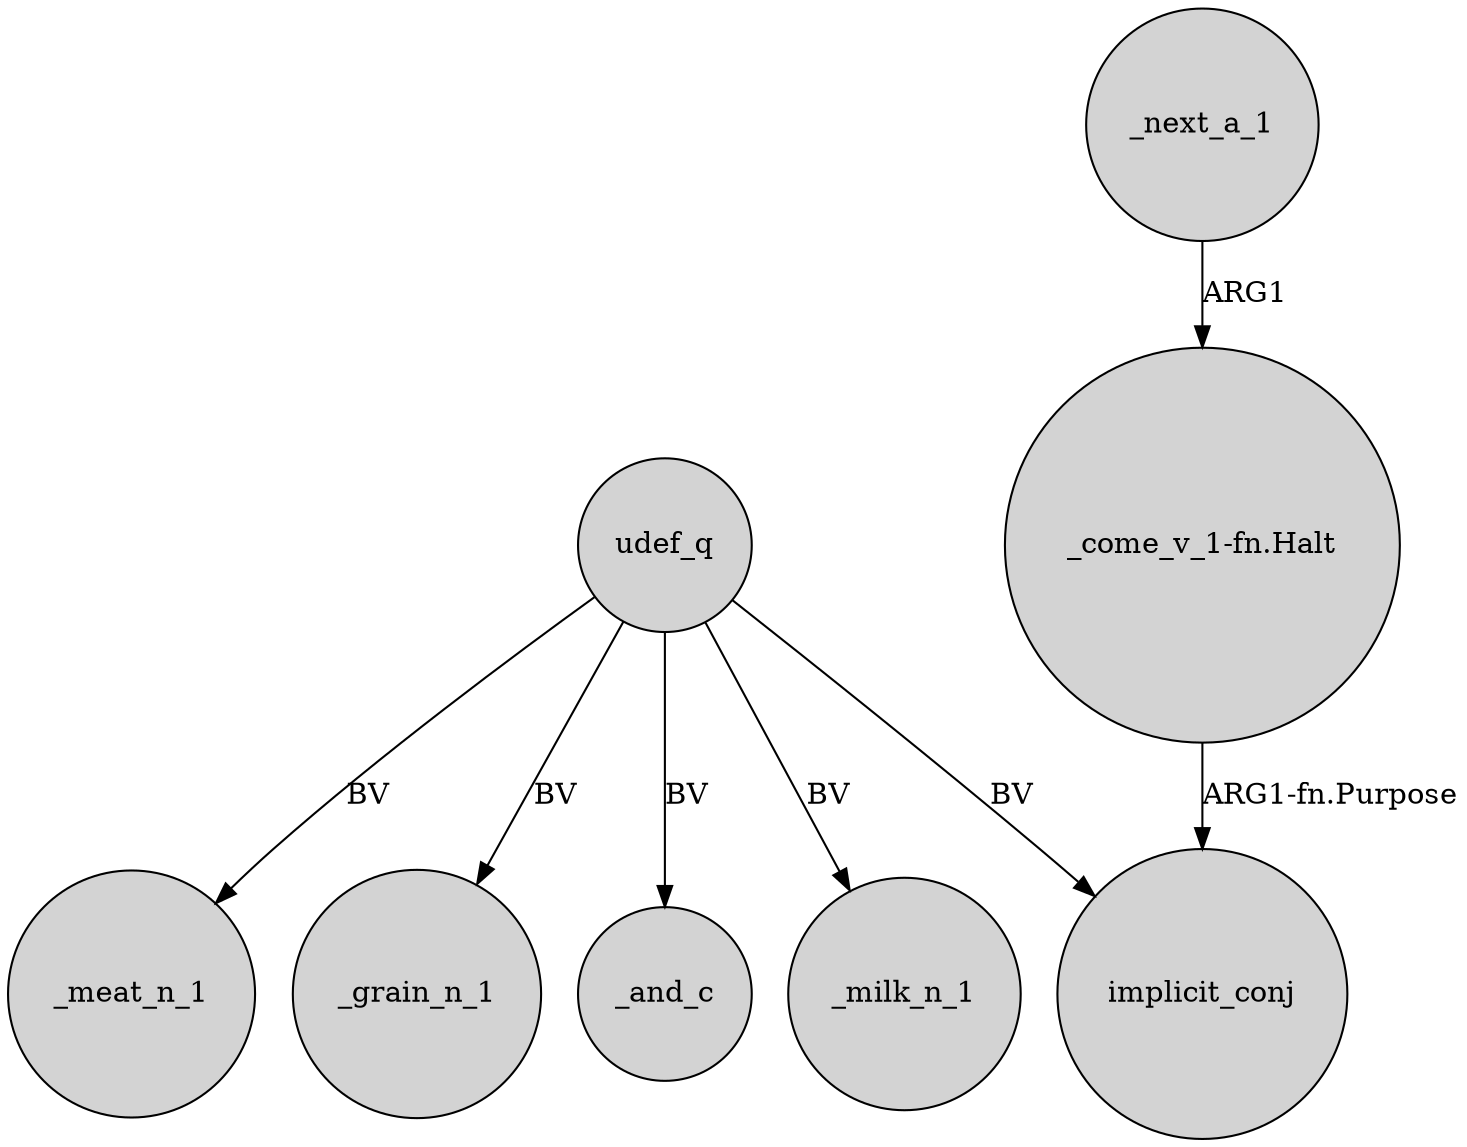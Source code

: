 digraph {
	node [shape=circle style=filled]
	udef_q -> _meat_n_1 [label=BV]
	udef_q -> _grain_n_1 [label=BV]
	udef_q -> _and_c [label=BV]
	udef_q -> _milk_n_1 [label=BV]
	_next_a_1 -> "_come_v_1-fn.Halt" [label=ARG1]
	udef_q -> implicit_conj [label=BV]
	"_come_v_1-fn.Halt" -> implicit_conj [label="ARG1-fn.Purpose"]
}
